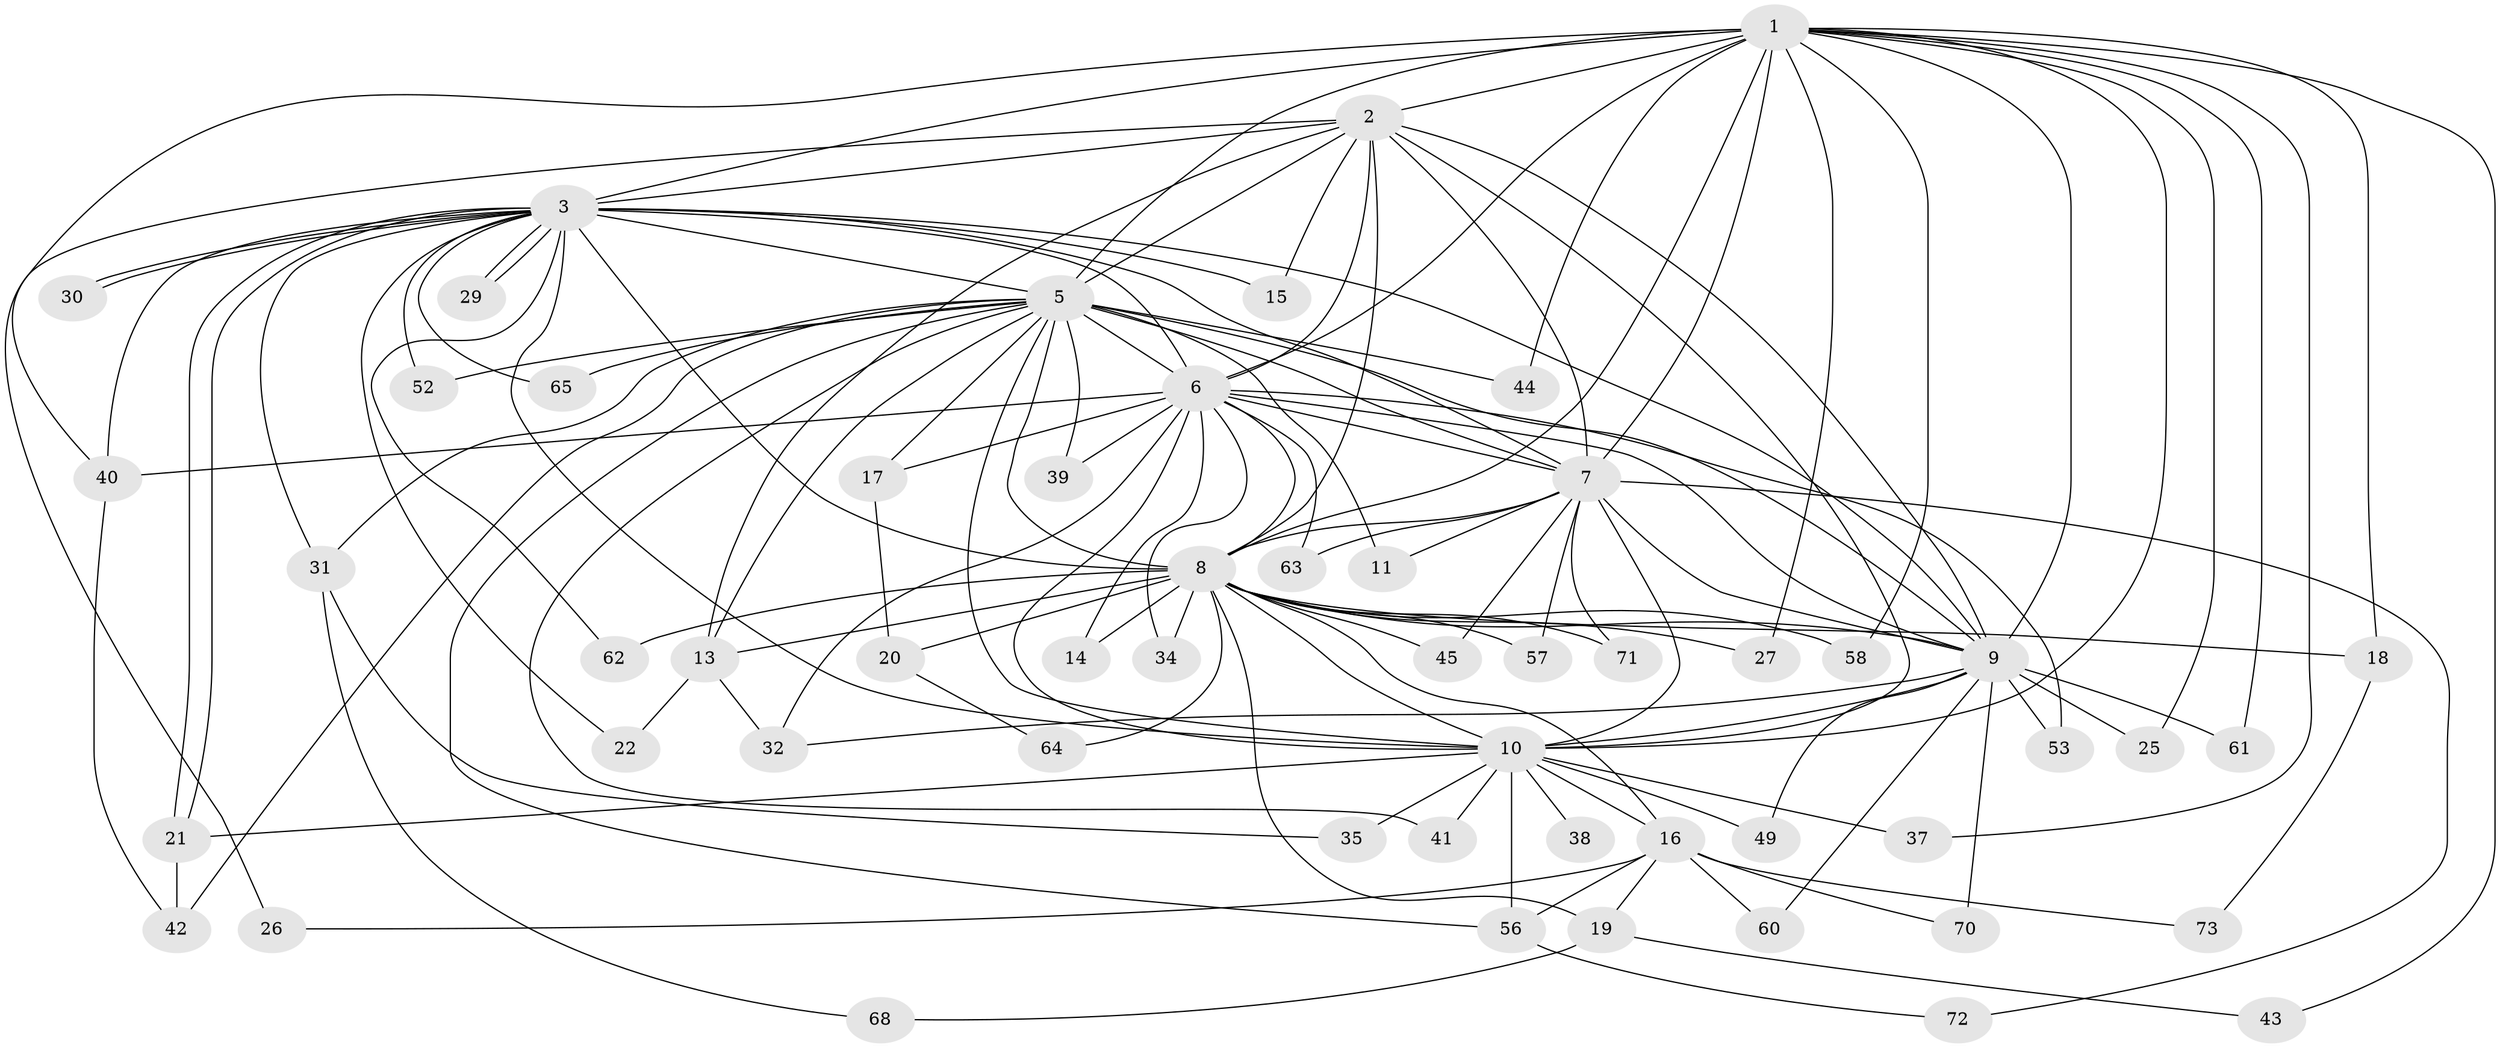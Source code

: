 // Generated by graph-tools (version 1.1) at 2025/23/03/03/25 07:23:44]
// undirected, 55 vertices, 133 edges
graph export_dot {
graph [start="1"]
  node [color=gray90,style=filled];
  1 [super="+4"];
  2;
  3 [super="+28"];
  5 [super="+23"];
  6 [super="+24"];
  7 [super="+47"];
  8 [super="+33"];
  9 [super="+66"];
  10 [super="+12"];
  11;
  13;
  14;
  15 [super="+59"];
  16 [super="+46"];
  17;
  18;
  19 [super="+55"];
  20 [super="+54"];
  21 [super="+74"];
  22;
  25;
  26;
  27;
  29 [super="+51"];
  30;
  31;
  32 [super="+36"];
  34;
  35 [super="+48"];
  37;
  38;
  39;
  40 [super="+67"];
  41;
  42 [super="+50"];
  43;
  44;
  45;
  49;
  52;
  53;
  56 [super="+69"];
  57;
  58;
  60;
  61;
  62;
  63;
  64;
  65;
  68;
  70;
  71;
  72;
  73;
  1 -- 2 [weight=2];
  1 -- 3 [weight=2];
  1 -- 5 [weight=2];
  1 -- 6 [weight=2];
  1 -- 7 [weight=2];
  1 -- 8 [weight=2];
  1 -- 9 [weight=2];
  1 -- 10 [weight=2];
  1 -- 18;
  1 -- 27;
  1 -- 43;
  1 -- 58;
  1 -- 61;
  1 -- 37;
  1 -- 44;
  1 -- 25;
  1 -- 40;
  2 -- 3;
  2 -- 5;
  2 -- 6;
  2 -- 7;
  2 -- 8;
  2 -- 9;
  2 -- 10;
  2 -- 13;
  2 -- 15;
  2 -- 26;
  3 -- 5;
  3 -- 6;
  3 -- 7 [weight=3];
  3 -- 8;
  3 -- 9;
  3 -- 10;
  3 -- 15 [weight=2];
  3 -- 21;
  3 -- 21;
  3 -- 22;
  3 -- 29 [weight=2];
  3 -- 29;
  3 -- 30;
  3 -- 30;
  3 -- 31;
  3 -- 52;
  3 -- 62;
  3 -- 65;
  3 -- 40;
  5 -- 6;
  5 -- 7;
  5 -- 8;
  5 -- 9 [weight=2];
  5 -- 10;
  5 -- 11;
  5 -- 13;
  5 -- 17;
  5 -- 31;
  5 -- 39;
  5 -- 41;
  5 -- 42;
  5 -- 44;
  5 -- 52;
  5 -- 56;
  5 -- 65;
  6 -- 7 [weight=2];
  6 -- 8;
  6 -- 9;
  6 -- 10 [weight=2];
  6 -- 14;
  6 -- 17;
  6 -- 34;
  6 -- 39;
  6 -- 40;
  6 -- 53;
  6 -- 63;
  6 -- 32;
  7 -- 8;
  7 -- 9;
  7 -- 10;
  7 -- 11;
  7 -- 45;
  7 -- 71;
  7 -- 72;
  7 -- 57;
  7 -- 63;
  8 -- 9;
  8 -- 10;
  8 -- 14;
  8 -- 16;
  8 -- 18;
  8 -- 19 [weight=2];
  8 -- 20 [weight=2];
  8 -- 27;
  8 -- 34;
  8 -- 45;
  8 -- 57;
  8 -- 58;
  8 -- 62;
  8 -- 64;
  8 -- 71;
  8 -- 13;
  9 -- 10 [weight=2];
  9 -- 25;
  9 -- 32;
  9 -- 49;
  9 -- 53;
  9 -- 60;
  9 -- 61;
  9 -- 70;
  10 -- 16 [weight=2];
  10 -- 35 [weight=2];
  10 -- 37;
  10 -- 38 [weight=2];
  10 -- 41;
  10 -- 49;
  10 -- 56;
  10 -- 21;
  13 -- 22;
  13 -- 32;
  16 -- 19;
  16 -- 26;
  16 -- 60;
  16 -- 70;
  16 -- 73;
  16 -- 56;
  17 -- 20;
  18 -- 73;
  19 -- 43;
  19 -- 68;
  20 -- 64;
  21 -- 42;
  31 -- 35;
  31 -- 68;
  40 -- 42;
  56 -- 72;
}

